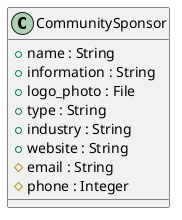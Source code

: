 @startuml
class CommunitySponsor {
   +name : String
   +information : String
   +logo_photo : File
   +type : String
   +industry : String
   +website : String
   #email : String
   #phone : Integer
}
@enduml
